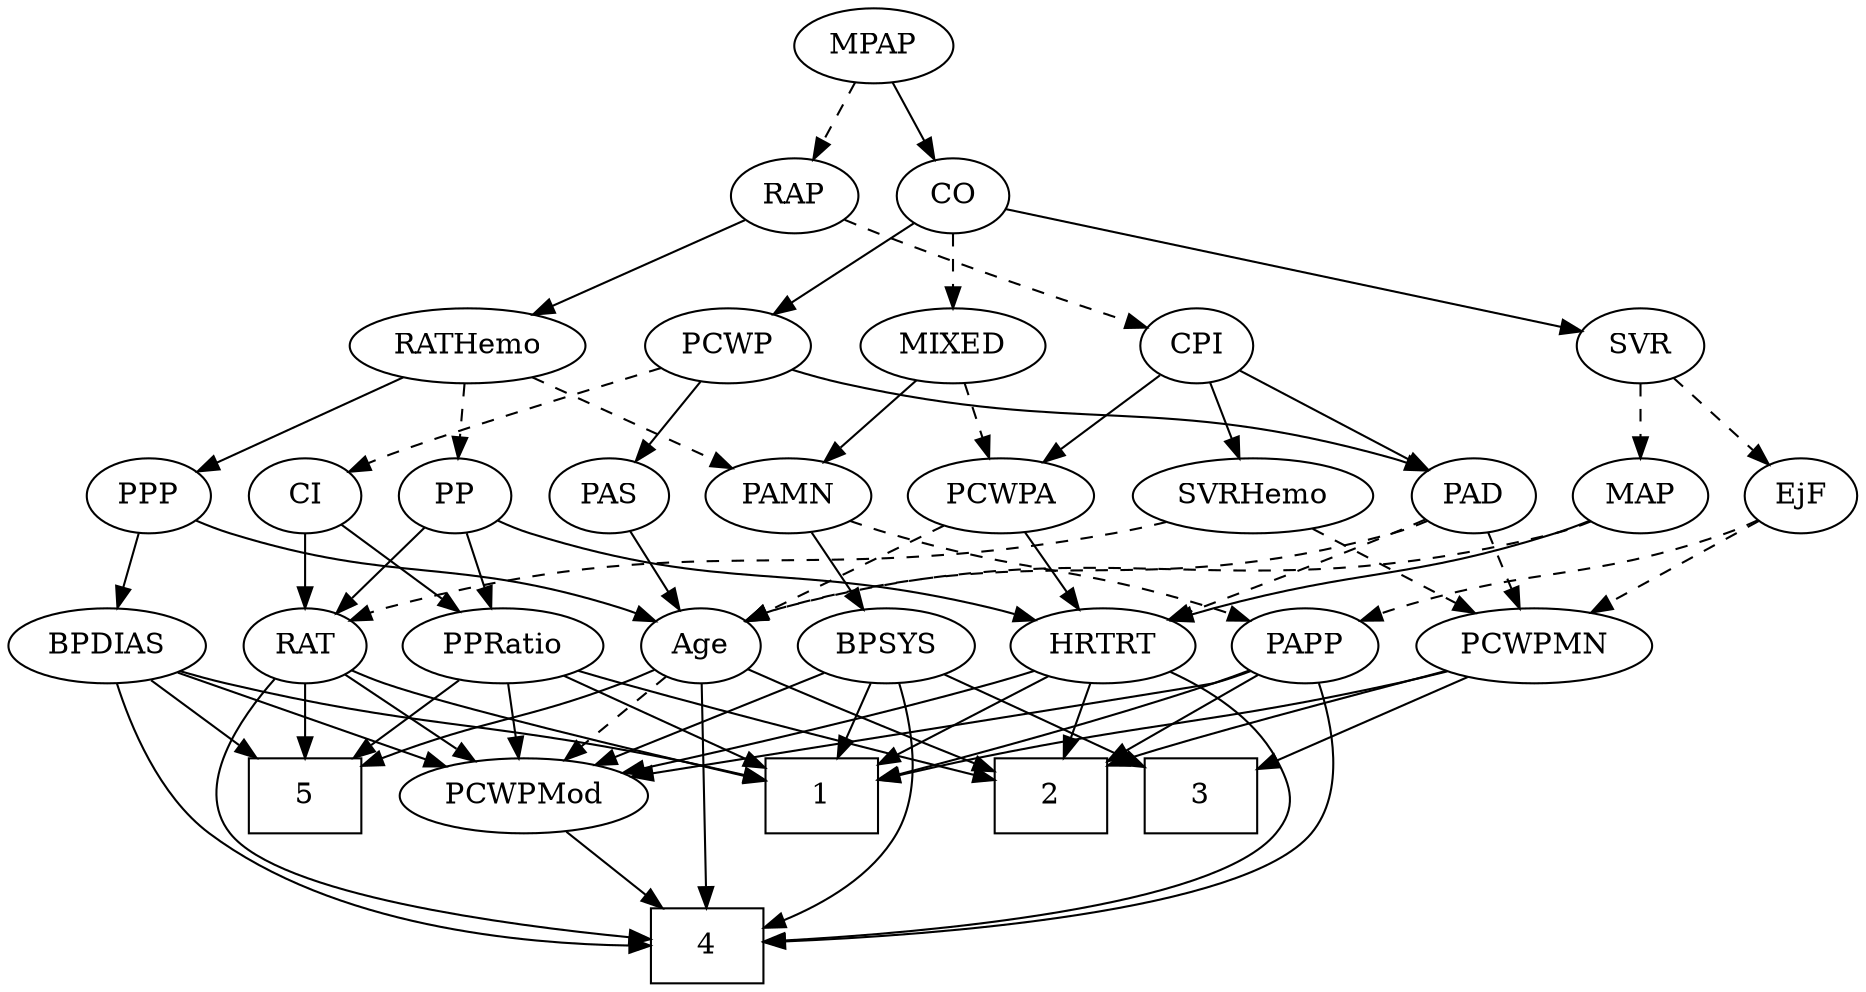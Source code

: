 strict digraph {
	graph [bb="0,0,807,468"];
	node [label="\N"];
	1	[height=0.5,
		pos="423,90",
		shape=box,
		width=0.75];
	2	[height=0.5,
		pos="351,90",
		shape=box,
		width=0.75];
	3	[height=0.5,
		pos="194,90",
		shape=box,
		width=0.75];
	4	[height=0.5,
		pos="478,18",
		shape=box,
		width=0.75];
	5	[height=0.5,
		pos="655,90",
		shape=box,
		width=0.75];
	Age	[height=0.5,
		pos="490,162",
		width=0.75];
	Age -> 2	[pos="e,378.17,104.68 469.19,150.52 447.61,139.65 413.43,122.44 387.37,109.31",
		style=solid];
	Age -> 4	[pos="e,479.45,36.189 488.55,143.87 486.51,119.67 482.75,75.211 480.31,46.393",
		style=solid];
	Age -> 5	[pos="e,627.97,104.02 511.21,150.68 516.04,148.41 521.17,146.07 526,144 564.03,127.69 576.61,125.69 618.55,108.04",
		style=solid];
	PCWPMod	[height=0.5,
		pos="558,90",
		width=1.4443];
	Age -> PCWPMod	[pos="e,542.26,107.2 504.09,146.5 513.04,137.28 524.84,125.14 535.11,114.56",
		style=dashed];
	EjF	[height=0.5,
		pos="27,234",
		width=0.75];
	PCWPMN	[height=0.5,
		pos="216,162",
		width=1.3902];
	EjF -> PCWPMN	[pos="e,179.42,174.44 48.151,222.55 52.987,220.29 58.136,217.98 63,216 98.348,201.58 139.25,187.54 169.86,177.54",
		style=dashed];
	PAPP	[height=0.5,
		pos="316,162",
		width=0.88464];
	EjF -> PAPP	[pos="e,292.04,173.99 47.551,222.12 52.506,219.83 57.857,217.62 63,216 154.17,187.33 183.17,206.47 275,180 277.46,179.29 279.98,178.48 \
282.49,177.6",
		style=dashed];
	RAP	[height=0.5,
		pos="393,378",
		width=0.77632];
	RATHemo	[height=0.5,
		pos="625,306",
		width=1.3721];
	RAP -> RATHemo	[pos="e,588.19,318.11 417.83,369.51 456.1,357.96 530.16,335.62 578.57,321.01",
		style=solid];
	CPI	[height=0.5,
		pos="393,306",
		width=0.75];
	RAP -> CPI	[pos="e,393,324.1 393,359.7 393,351.98 393,342.71 393,334.11",
		style=dashed];
	MIXED	[height=0.5,
		pos="283,306",
		width=1.1193];
	PAMN	[height=0.5,
		pos="108,234",
		width=1.011];
	MIXED -> PAMN	[pos="e,135.5,246 254.1,293.44 224.28,281.51 177.64,262.86 145.11,249.84",
		style=solid];
	PCWPA	[height=0.5,
		pos="283,234",
		width=1.1555];
	MIXED -> PCWPA	[pos="e,283,252.1 283,287.7 283,279.98 283,270.71 283,262.11",
		style=dashed];
	MPAP	[height=0.5,
		pos="338,450",
		width=0.97491];
	MPAP -> RAP	[pos="e,380.95,394.34 350.48,433.12 357.61,424.04 366.69,412.49 374.62,402.39",
		style=dashed];
	CO	[height=0.5,
		pos="302,378",
		width=0.75];
	MPAP -> CO	[pos="e,310.47,395.47 329.47,432.41 325.16,424.04 319.85,413.71 315.05,404.37",
		style=solid];
	BPSYS	[height=0.5,
		pos="110,162",
		width=1.0471];
	BPSYS -> 1	[pos="e,395.81,104.83 138.06,149.86 144.23,147.69 150.78,145.6 157,144 254.19,119.06 286.17,137.22 386.23,107.73",
		style=solid];
	BPSYS -> 3	[pos="e,173.45,108.13 128.23,145.81 139.15,136.71 153.28,124.94 165.63,114.64",
		style=solid];
	BPSYS -> 4	[pos="e,450.8,20.463 114.28,143.85 120.36,123.3 133.57,89.446 158,72 202.82,39.988 366.01,25.952 440.48,21.112",
		style=solid];
	BPSYS -> PCWPMod	[pos="e,513.23,99.19 138.02,149.69 144.19,147.53 150.75,145.48 157,144 288.52,112.81 325.23,127.44 459,108 473.3,105.92 488.72,103.41 \
503.04,100.96",
		style=solid];
	PAD	[height=0.5,
		pos="490,234",
		width=0.79437];
	PAD -> Age	[pos="e,490,180.1 490,215.7 490,207.98 490,198.71 490,190.11",
		style=dashed];
	PAD -> PCWPMN	[pos="e,253.02,174.16 468.22,222.27 462.99,219.97 457.37,217.72 452,216 375.57,191.46 352.97,199.13 275,180 270.98,179.01 266.83,177.94 \
262.67,176.82",
		style=dashed];
	HRTRT	[height=0.5,
		pos="405,162",
		width=1.1013];
	PAD -> HRTRT	[pos="e,423.23,178.01 473.21,219.17 461.27,209.34 444.99,195.93 431.33,184.69",
		style=dashed];
	CO -> MIXED	[pos="e,287.69,324.28 297.4,360.05 295.29,352.26 292.72,342.82 290.35,334.08",
		style=dashed];
	SVR	[height=0.5,
		pos="193,306",
		width=0.77632];
	CO -> SVR	[pos="e,212.13,319.29 283.01,364.81 265.77,353.73 240.13,337.26 220.62,324.73",
		style=solid];
	PCWP	[height=0.5,
		pos="501,306",
		width=0.97491];
	CO -> PCWP	[pos="e,472.95,316.87 325.61,368.7 359.66,356.72 422.9,334.47 463.42,320.22",
		style=solid];
	PAS	[height=0.5,
		pos="564,234",
		width=0.75];
	PAS -> Age	[pos="e,504.95,177.14 549.02,218.83 538.49,208.87 524.22,195.37 512.34,184.14",
		style=solid];
	PAMN -> BPSYS	[pos="e,109.51,180.1 108.49,215.7 108.71,207.98 108.98,198.71 109.23,190.11",
		style=solid];
	PAMN -> PAPP	[pos="e,291.45,173.68 135.97,222.07 141.58,219.98 147.46,217.86 153,216 206.59,198 221.7,198.85 275,180 277.27,179.2 279.59,178.34 281.93,\
177.45",
		style=dashed];
	RATHemo -> PAMN	[pos="e,134.76,246.46 584.47,295.42 571.88,292.7 557.92,289.96 545,288 372.02,261.77 323.49,291.27 153,252 150.18,251.35 147.29,250.56 \
144.42,249.69",
		style=dashed];
	PP	[height=0.5,
		pos="636,234",
		width=0.75];
	RATHemo -> PP	[pos="e,633.31,252.1 627.72,287.7 628.93,279.98 630.39,270.71 631.74,262.11",
		style=dashed];
	PPP	[height=0.5,
		pos="780,234",
		width=0.75];
	RATHemo -> PPP	[pos="e,758.72,245.15 655.41,291.68 679.5,281.07 713.99,265.77 744,252 745.79,251.18 747.63,250.33 749.48,249.47",
		style=solid];
	CPI -> PAD	[pos="e,471.99,247.99 410.79,292.16 425.6,281.47 446.9,266.1 463.69,253.99",
		style=solid];
	CPI -> PCWPA	[pos="e,305.35,249.22 373.84,292.81 357.29,282.28 333.08,266.87 313.81,254.61",
		style=solid];
	SVRHemo	[height=0.5,
		pos="393,234",
		width=1.3902];
	CPI -> SVRHemo	[pos="e,393,252.1 393,287.7 393,279.98 393,270.71 393,262.11",
		style=solid];
	RAT	[height=0.5,
		pos="660,162",
		width=0.75827];
	RAT -> 1	[pos="e,450.14,97.501 638.95,150.27 634.11,148.03 628.94,145.8 624,144 594.01,133.07 509.47,111.93 460.11,99.919",
		style=solid];
	RAT -> 4	[pos="e,505.02,21.651 673.16,146.03 688.15,127.11 708.43,94.301 691,72 669.56,44.57 570.21,29.296 515.09,22.799",
		style=solid];
	RAT -> 5	[pos="e,656.22,108.1 658.76,143.7 658.21,135.98 657.55,126.71 656.94,118.11",
		style=solid];
	RAT -> PCWPMod	[pos="e,580.35,106.34 641.76,148.49 627.13,138.44 606.24,124.11 588.99,112.27",
		style=solid];
	SVR -> EjF	[pos="e,48.233,245.26 169.35,295.8 143.18,285.52 99.816,268.18 63,252 61.197,251.21 59.349,250.38 57.488,249.54",
		style=dashed];
	MAP	[height=0.5,
		pos="193,234",
		width=0.84854];
	SVR -> MAP	[pos="e,193,252.1 193,287.7 193,279.98 193,270.71 193,262.11",
		style=dashed];
	PCWPMod -> 4	[pos="e,497.48,36.044 539.85,73.116 529.58,64.136 516.55,52.734 505.1,42.714",
		style=solid];
	PCWPA -> Age	[pos="e,468.91,173.6 314.78,222.24 321.14,220.14 327.77,217.97 334,216 387.08,199.19 402.01,199.94 454,180 455.84,179.29 457.72,178.54 \
459.6,177.74",
		style=dashed];
	PCWPA -> HRTRT	[pos="e,381.36,176.56 307.1,219.17 325.86,208.41 352.06,193.38 372.64,181.57",
		style=solid];
	PCWPMN -> 1	[pos="e,395.66,104.4 253.72,149.98 292.41,138.57 350.86,121.02 385.98,108.08",
		style=solid];
	PCWPMN -> 2	[pos="e,323.72,105.14 243.32,146.83 263.9,136.16 292.33,121.42 314.81,109.77",
		style=solid];
	PCWPMN -> 3	[pos="e,199.43,108.28 210.67,144.05 208.22,136.26 205.26,126.82 202.51,118.08",
		style=solid];
	SVRHemo -> RAT	[pos="e,639.02,173.92 430.03,221.88 437.29,219.83 444.86,217.77 452,216 527.8,197.18 549.96,204.85 624,180 625.87,179.37 627.77,178.68 \
629.66,177.93",
		style=dashed];
	SVRHemo -> PCWPMN	[pos="e,248.56,175.88 360.54,220.16 331.68,208.75 289.33,192 257.93,179.58",
		style=dashed];
	BPDIAS	[height=0.5,
		pos="748,162",
		width=1.1735];
	BPDIAS -> 1	[pos="e,450.34,97.604 716.58,149.96 709.84,147.81 702.72,145.7 696,144 608.86,121.98 585.05,126.07 497,108 485.02,105.54 471.99,102.63 \
460.26,99.919",
		style=solid];
	BPDIAS -> 4	[pos="e,505.28,22.222 745.03,143.8 740.59,123.53 730.26,90.274 708,72 678.86,48.072 572.74,31.156 515.39,23.536",
		style=solid];
	BPDIAS -> 5	[pos="e,677.75,108.13 727.82,145.81 715.61,136.62 699.79,124.71 686.02,114.34",
		style=solid];
	BPDIAS -> PCWPMod	[pos="e,592.15,103.58 717.05,149.6 685.72,138.05 636.98,120.1 601.71,107.1",
		style=solid];
	MAP -> Age	[pos="e,469.46,173.91 215.74,221.95 220.99,219.72 226.61,217.58 232,216 327.9,187.81 358.54,209.63 454,180 455.93,179.4 457.89,178.72 \
459.85,177.97",
		style=dashed];
	MAP -> HRTRT	[pos="e,375.14,173.89 216.31,222.25 221.43,220.05 226.86,217.85 232,216 286.39,196.41 301.95,197.66 357,180 359.76,179.11 362.6,178.18 \
365.46,177.21",
		style=solid];
	PP -> RAT	[pos="e,654.24,179.79 641.81,216.05 644.55,208.06 647.89,198.33 650.95,189.4",
		style=solid];
	PPRatio	[height=0.5,
		pos="575,162",
		width=1.1013];
	PP -> PPRatio	[pos="e,589.2,179.29 623.06,218.15 615.15,209.07 604.84,197.24 595.8,186.87",
		style=solid];
	PP -> HRTRT	[pos="e,434.92,173.87 615.36,222.39 610.41,220.09 605.08,217.81 600,216 537.03,193.62 518.08,198.97 454,180 450.89,179.08 447.69,178.08 \
444.48,177.05",
		style=solid];
	PPP -> Age	[pos="e,510.55,173.9 759.45,222.1 754.5,219.81 749.15,217.61 744,216 650.26,186.75 619.74,209.25 526,180 524.07,179.4 522.11,178.71 520.16,\
177.97",
		style=solid];
	PPP -> BPDIAS	[pos="e,755.75,179.96 772.42,216.41 768.69,208.25 764.1,198.22 759.92,189.07",
		style=solid];
	PPRatio -> 1	[pos="e,450.07,103.47 548.18,148.65 523.47,137.27 486.63,120.3 459.3,107.72",
		style=solid];
	PPRatio -> 2	[pos="e,378.29,104.54 545.07,150.19 538.8,148.04 532.21,145.88 526,144 467.9,126.43 448.86,129.37 388,108.02",
		style=solid];
	PPRatio -> 5	[pos="e,635.43,108.13 592.36,145.81 602.66,136.79 615.96,125.16 627.65,114.93",
		style=solid];
	PPRatio -> PCWPMod	[pos="e,562.2,108.28 570.88,144.05 568.99,136.26 566.7,126.82 564.58,118.08",
		style=solid];
	PCWP -> PAD	[pos="e,492.69,252.1 498.28,287.7 497.07,279.98 495.61,270.71 494.26,262.11",
		style=solid];
	PCWP -> PAS	[pos="e,550.49,250.01 514.98,289.46 523.42,280.09 534.31,267.99 543.68,257.57",
		style=solid];
	CI	[height=0.5,
		pos="708,234",
		width=0.75];
	PCWP -> CI	[pos="e,686.9,245.57 531.4,296.97 565.94,287.53 623.77,270.76 672,252 673.84,251.29 675.71,250.52 677.59,249.72",
		style=dashed];
	CI -> RAT	[pos="e,670.85,178.82 697.11,217.12 691.03,208.26 683.34,197.04 676.54,187.12",
		style=solid];
	CI -> PPRatio	[pos="e,599.82,176.06 687.51,222.22 666.58,211.2 633.71,193.9 608.89,180.84",
		style=solid];
	PAPP -> 1	[pos="e,396.89,108.08 336.13,147.83 350.77,138.26 370.96,125.05 388.19,113.77",
		style=solid];
	PAPP -> 2	[pos="e,342.28,108.45 324.29,144.41 328.32,136.37 333.24,126.51 337.77,117.47",
		style=solid];
	PAPP -> 4	[pos="e,450.86,18.211 307.63,144.48 299.16,125.17 289.36,93.155 305,72 336.1,29.946 399.93,20.176 440.76,18.485",
		style=solid];
	PAPP -> PCWPMod	[pos="e,515.3,100.3 340.32,150 345.45,147.87 350.86,145.76 356,144 405.92,126.94 464.35,112.15 505.49,102.57",
		style=solid];
	HRTRT -> 1	[pos="e,418.56,108.28 409.36,144.05 411.36,136.26 413.79,126.82 416.04,118.08",
		style=solid];
	HRTRT -> 2	[pos="e,364.21,108.12 392.48,144.76 385.92,136.27 377.75,125.68 370.4,116.15",
		style=solid];
	HRTRT -> 4	[pos="e,450.81,18.815 377.74,148.68 353.9,137.27 322.02,120.28 315,108 307.06,94.109 305.6,84.945 315,72 343.53,32.718 401.91,21.979 440.49,\
19.357",
		style=solid];
	HRTRT -> PCWPMod	[pos="e,527.86,104.79 432,148.65 456.02,137.66 491.45,121.45 518.63,109.01",
		style=solid];
}

